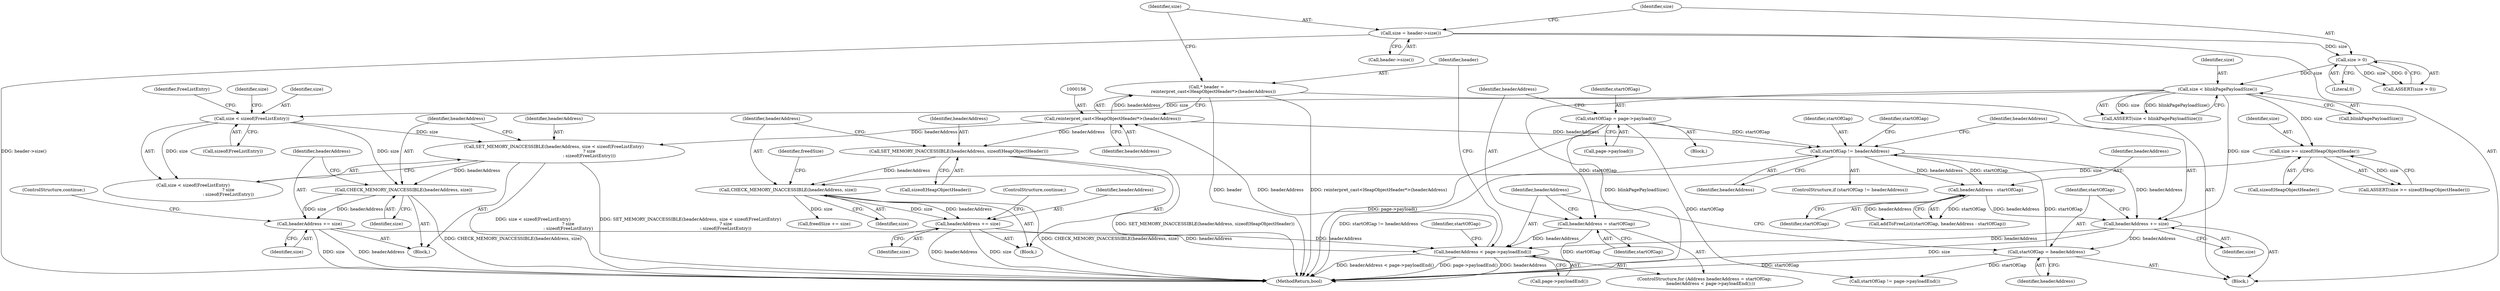 digraph "0_Chrome_0749ec24fae74ec32d0567eef0e5ec43c84dbcb9_3@pointer" {
"1000153" [label="(Call,* header =\n          reinterpret_cast<HeapObjectHeader*>(headerAddress))"];
"1000155" [label="(Call,reinterpret_cast<HeapObjectHeader*>(headerAddress))"];
"1000148" [label="(Call,headerAddress < page->payloadEnd())"];
"1000208" [label="(Call,headerAddress += size)"];
"1000205" [label="(Call,CHECK_MEMORY_INACCESSIBLE(headerAddress, size))"];
"1000195" [label="(Call,SET_MEMORY_INACCESSIBLE(headerAddress, size < sizeof(FreeListEntry)\n                                                   ? size\n                                                   : sizeof(FreeListEntry)))"];
"1000198" [label="(Call,size < sizeof(FreeListEntry))"];
"1000167" [label="(Call,size < blinkPagePayloadSize())"];
"1000163" [label="(Call,size > 0)"];
"1000159" [label="(Call,size = header->size())"];
"1000188" [label="(Call,headerAddress += size)"];
"1000182" [label="(Call,CHECK_MEMORY_INACCESSIBLE(headerAddress, size))"];
"1000178" [label="(Call,SET_MEMORY_INACCESSIBLE(headerAddress, sizeof(HeapObjectHeader)))"];
"1000174" [label="(Call,size >= sizeof(HeapObjectHeader))"];
"1000145" [label="(Call,headerAddress = startOfGap)"];
"1000140" [label="(Call,startOfGap = page->payload())"];
"1000222" [label="(Call,headerAddress += size)"];
"1000214" [label="(Call,startOfGap != headerAddress)"];
"1000225" [label="(Call,startOfGap = headerAddress)"];
"1000219" [label="(Call,headerAddress - startOfGap)"];
"1000197" [label="(Call,size < sizeof(FreeListEntry)\n                                                   ? size\n                                                   : sizeof(FreeListEntry))"];
"1000166" [label="(Call,ASSERT(size < blinkPagePayloadSize()))"];
"1000182" [label="(Call,CHECK_MEMORY_INACCESSIBLE(headerAddress, size))"];
"1000188" [label="(Call,headerAddress += size)"];
"1000175" [label="(Identifier,size)"];
"1000198" [label="(Call,size < sizeof(FreeListEntry))"];
"1000196" [label="(Identifier,headerAddress)"];
"1000224" [label="(Identifier,size)"];
"1000220" [label="(Identifier,headerAddress)"];
"1000221" [label="(Identifier,startOfGap)"];
"1000151" [label="(Block,)"];
"1000191" [label="(ControlStructure,continue;)"];
"1000186" [label="(Identifier,freedSize)"];
"1000143" [label="(ControlStructure,for (Address headerAddress = startOfGap;\n         headerAddress < page->payloadEnd();))"];
"1000194" [label="(Block,)"];
"1000167" [label="(Call,size < blinkPagePayloadSize())"];
"1000223" [label="(Identifier,headerAddress)"];
"1000215" [label="(Identifier,startOfGap)"];
"1000222" [label="(Call,headerAddress += size)"];
"1000180" [label="(Call,sizeof(HeapObjectHeader))"];
"1000155" [label="(Call,reinterpret_cast<HeapObjectHeader*>(headerAddress))"];
"1000157" [label="(Identifier,headerAddress)"];
"1000205" [label="(Call,CHECK_MEMORY_INACCESSIBLE(headerAddress, size))"];
"1000248" [label="(MethodReturn,bool)"];
"1000206" [label="(Identifier,headerAddress)"];
"1000204" [label="(Identifier,FreeListEntry)"];
"1000140" [label="(Call,startOfGap = page->payload())"];
"1000210" [label="(Identifier,size)"];
"1000165" [label="(Literal,0)"];
"1000189" [label="(Identifier,headerAddress)"];
"1000141" [label="(Identifier,startOfGap)"];
"1000213" [label="(ControlStructure,if (startOfGap != headerAddress))"];
"1000190" [label="(Identifier,size)"];
"1000161" [label="(Call,header->size())"];
"1000164" [label="(Identifier,size)"];
"1000184" [label="(Identifier,size)"];
"1000142" [label="(Call,page->payload())"];
"1000219" [label="(Call,headerAddress - startOfGap)"];
"1000148" [label="(Call,headerAddress < page->payloadEnd())"];
"1000214" [label="(Call,startOfGap != headerAddress)"];
"1000160" [label="(Identifier,size)"];
"1000169" [label="(Call,blinkPagePayloadSize())"];
"1000147" [label="(Identifier,startOfGap)"];
"1000200" [label="(Call,sizeof(FreeListEntry))"];
"1000138" [label="(Block,)"];
"1000230" [label="(Identifier,startOfGap)"];
"1000211" [label="(ControlStructure,continue;)"];
"1000183" [label="(Identifier,headerAddress)"];
"1000146" [label="(Identifier,headerAddress)"];
"1000153" [label="(Call,* header =\n          reinterpret_cast<HeapObjectHeader*>(headerAddress))"];
"1000178" [label="(Call,SET_MEMORY_INACCESSIBLE(headerAddress, sizeof(HeapObjectHeader)))"];
"1000229" [label="(Call,startOfGap != page->payloadEnd())"];
"1000217" [label="(Call,addToFreeList(startOfGap, headerAddress - startOfGap))"];
"1000207" [label="(Identifier,size)"];
"1000159" [label="(Call,size = header->size())"];
"1000162" [label="(Call,ASSERT(size > 0))"];
"1000168" [label="(Identifier,size)"];
"1000163" [label="(Call,size > 0)"];
"1000202" [label="(Identifier,size)"];
"1000225" [label="(Call,startOfGap = headerAddress)"];
"1000149" [label="(Identifier,headerAddress)"];
"1000195" [label="(Call,SET_MEMORY_INACCESSIBLE(headerAddress, size < sizeof(FreeListEntry)\n                                                   ? size\n                                                   : sizeof(FreeListEntry)))"];
"1000154" [label="(Identifier,header)"];
"1000179" [label="(Identifier,headerAddress)"];
"1000226" [label="(Identifier,startOfGap)"];
"1000176" [label="(Call,sizeof(HeapObjectHeader))"];
"1000174" [label="(Call,size >= sizeof(HeapObjectHeader))"];
"1000145" [label="(Call,headerAddress = startOfGap)"];
"1000173" [label="(Call,ASSERT(size >= sizeof(HeapObjectHeader)))"];
"1000209" [label="(Identifier,headerAddress)"];
"1000150" [label="(Call,page->payloadEnd())"];
"1000218" [label="(Identifier,startOfGap)"];
"1000172" [label="(Block,)"];
"1000208" [label="(Call,headerAddress += size)"];
"1000199" [label="(Identifier,size)"];
"1000185" [label="(Call,freedSize += size)"];
"1000216" [label="(Identifier,headerAddress)"];
"1000227" [label="(Identifier,headerAddress)"];
"1000153" -> "1000151"  [label="AST: "];
"1000153" -> "1000155"  [label="CFG: "];
"1000154" -> "1000153"  [label="AST: "];
"1000155" -> "1000153"  [label="AST: "];
"1000160" -> "1000153"  [label="CFG: "];
"1000153" -> "1000248"  [label="DDG: reinterpret_cast<HeapObjectHeader*>(headerAddress)"];
"1000153" -> "1000248"  [label="DDG: header"];
"1000155" -> "1000153"  [label="DDG: headerAddress"];
"1000155" -> "1000157"  [label="CFG: "];
"1000156" -> "1000155"  [label="AST: "];
"1000157" -> "1000155"  [label="AST: "];
"1000148" -> "1000155"  [label="DDG: headerAddress"];
"1000155" -> "1000178"  [label="DDG: headerAddress"];
"1000155" -> "1000195"  [label="DDG: headerAddress"];
"1000155" -> "1000214"  [label="DDG: headerAddress"];
"1000148" -> "1000143"  [label="AST: "];
"1000148" -> "1000150"  [label="CFG: "];
"1000149" -> "1000148"  [label="AST: "];
"1000150" -> "1000148"  [label="AST: "];
"1000154" -> "1000148"  [label="CFG: "];
"1000230" -> "1000148"  [label="CFG: "];
"1000148" -> "1000248"  [label="DDG: headerAddress"];
"1000148" -> "1000248"  [label="DDG: headerAddress < page->payloadEnd()"];
"1000148" -> "1000248"  [label="DDG: page->payloadEnd()"];
"1000208" -> "1000148"  [label="DDG: headerAddress"];
"1000188" -> "1000148"  [label="DDG: headerAddress"];
"1000145" -> "1000148"  [label="DDG: headerAddress"];
"1000222" -> "1000148"  [label="DDG: headerAddress"];
"1000208" -> "1000194"  [label="AST: "];
"1000208" -> "1000210"  [label="CFG: "];
"1000209" -> "1000208"  [label="AST: "];
"1000210" -> "1000208"  [label="AST: "];
"1000211" -> "1000208"  [label="CFG: "];
"1000208" -> "1000248"  [label="DDG: headerAddress"];
"1000208" -> "1000248"  [label="DDG: size"];
"1000205" -> "1000208"  [label="DDG: size"];
"1000205" -> "1000208"  [label="DDG: headerAddress"];
"1000205" -> "1000194"  [label="AST: "];
"1000205" -> "1000207"  [label="CFG: "];
"1000206" -> "1000205"  [label="AST: "];
"1000207" -> "1000205"  [label="AST: "];
"1000209" -> "1000205"  [label="CFG: "];
"1000205" -> "1000248"  [label="DDG: CHECK_MEMORY_INACCESSIBLE(headerAddress, size)"];
"1000195" -> "1000205"  [label="DDG: headerAddress"];
"1000198" -> "1000205"  [label="DDG: size"];
"1000195" -> "1000194"  [label="AST: "];
"1000195" -> "1000197"  [label="CFG: "];
"1000196" -> "1000195"  [label="AST: "];
"1000197" -> "1000195"  [label="AST: "];
"1000206" -> "1000195"  [label="CFG: "];
"1000195" -> "1000248"  [label="DDG: SET_MEMORY_INACCESSIBLE(headerAddress, size < sizeof(FreeListEntry)\n                                                   ? size\n                                                   : sizeof(FreeListEntry))"];
"1000195" -> "1000248"  [label="DDG: size < sizeof(FreeListEntry)\n                                                   ? size\n                                                   : sizeof(FreeListEntry)"];
"1000198" -> "1000195"  [label="DDG: size"];
"1000198" -> "1000197"  [label="AST: "];
"1000198" -> "1000200"  [label="CFG: "];
"1000199" -> "1000198"  [label="AST: "];
"1000200" -> "1000198"  [label="AST: "];
"1000202" -> "1000198"  [label="CFG: "];
"1000204" -> "1000198"  [label="CFG: "];
"1000167" -> "1000198"  [label="DDG: size"];
"1000198" -> "1000197"  [label="DDG: size"];
"1000167" -> "1000166"  [label="AST: "];
"1000167" -> "1000169"  [label="CFG: "];
"1000168" -> "1000167"  [label="AST: "];
"1000169" -> "1000167"  [label="AST: "];
"1000166" -> "1000167"  [label="CFG: "];
"1000167" -> "1000248"  [label="DDG: blinkPagePayloadSize()"];
"1000167" -> "1000166"  [label="DDG: size"];
"1000167" -> "1000166"  [label="DDG: blinkPagePayloadSize()"];
"1000163" -> "1000167"  [label="DDG: size"];
"1000167" -> "1000174"  [label="DDG: size"];
"1000167" -> "1000222"  [label="DDG: size"];
"1000163" -> "1000162"  [label="AST: "];
"1000163" -> "1000165"  [label="CFG: "];
"1000164" -> "1000163"  [label="AST: "];
"1000165" -> "1000163"  [label="AST: "];
"1000162" -> "1000163"  [label="CFG: "];
"1000163" -> "1000162"  [label="DDG: size"];
"1000163" -> "1000162"  [label="DDG: 0"];
"1000159" -> "1000163"  [label="DDG: size"];
"1000159" -> "1000151"  [label="AST: "];
"1000159" -> "1000161"  [label="CFG: "];
"1000160" -> "1000159"  [label="AST: "];
"1000161" -> "1000159"  [label="AST: "];
"1000164" -> "1000159"  [label="CFG: "];
"1000159" -> "1000248"  [label="DDG: header->size()"];
"1000188" -> "1000172"  [label="AST: "];
"1000188" -> "1000190"  [label="CFG: "];
"1000189" -> "1000188"  [label="AST: "];
"1000190" -> "1000188"  [label="AST: "];
"1000191" -> "1000188"  [label="CFG: "];
"1000188" -> "1000248"  [label="DDG: size"];
"1000188" -> "1000248"  [label="DDG: headerAddress"];
"1000182" -> "1000188"  [label="DDG: size"];
"1000182" -> "1000188"  [label="DDG: headerAddress"];
"1000182" -> "1000172"  [label="AST: "];
"1000182" -> "1000184"  [label="CFG: "];
"1000183" -> "1000182"  [label="AST: "];
"1000184" -> "1000182"  [label="AST: "];
"1000186" -> "1000182"  [label="CFG: "];
"1000182" -> "1000248"  [label="DDG: CHECK_MEMORY_INACCESSIBLE(headerAddress, size)"];
"1000178" -> "1000182"  [label="DDG: headerAddress"];
"1000174" -> "1000182"  [label="DDG: size"];
"1000182" -> "1000185"  [label="DDG: size"];
"1000178" -> "1000172"  [label="AST: "];
"1000178" -> "1000180"  [label="CFG: "];
"1000179" -> "1000178"  [label="AST: "];
"1000180" -> "1000178"  [label="AST: "];
"1000183" -> "1000178"  [label="CFG: "];
"1000178" -> "1000248"  [label="DDG: SET_MEMORY_INACCESSIBLE(headerAddress, sizeof(HeapObjectHeader))"];
"1000174" -> "1000173"  [label="AST: "];
"1000174" -> "1000176"  [label="CFG: "];
"1000175" -> "1000174"  [label="AST: "];
"1000176" -> "1000174"  [label="AST: "];
"1000173" -> "1000174"  [label="CFG: "];
"1000174" -> "1000173"  [label="DDG: size"];
"1000145" -> "1000143"  [label="AST: "];
"1000145" -> "1000147"  [label="CFG: "];
"1000146" -> "1000145"  [label="AST: "];
"1000147" -> "1000145"  [label="AST: "];
"1000149" -> "1000145"  [label="CFG: "];
"1000145" -> "1000248"  [label="DDG: startOfGap"];
"1000140" -> "1000145"  [label="DDG: startOfGap"];
"1000140" -> "1000138"  [label="AST: "];
"1000140" -> "1000142"  [label="CFG: "];
"1000141" -> "1000140"  [label="AST: "];
"1000142" -> "1000140"  [label="AST: "];
"1000146" -> "1000140"  [label="CFG: "];
"1000140" -> "1000248"  [label="DDG: page->payload()"];
"1000140" -> "1000214"  [label="DDG: startOfGap"];
"1000140" -> "1000229"  [label="DDG: startOfGap"];
"1000222" -> "1000151"  [label="AST: "];
"1000222" -> "1000224"  [label="CFG: "];
"1000223" -> "1000222"  [label="AST: "];
"1000224" -> "1000222"  [label="AST: "];
"1000226" -> "1000222"  [label="CFG: "];
"1000222" -> "1000248"  [label="DDG: size"];
"1000214" -> "1000222"  [label="DDG: headerAddress"];
"1000219" -> "1000222"  [label="DDG: headerAddress"];
"1000222" -> "1000225"  [label="DDG: headerAddress"];
"1000214" -> "1000213"  [label="AST: "];
"1000214" -> "1000216"  [label="CFG: "];
"1000215" -> "1000214"  [label="AST: "];
"1000216" -> "1000214"  [label="AST: "];
"1000218" -> "1000214"  [label="CFG: "];
"1000223" -> "1000214"  [label="CFG: "];
"1000214" -> "1000248"  [label="DDG: startOfGap != headerAddress"];
"1000225" -> "1000214"  [label="DDG: startOfGap"];
"1000214" -> "1000219"  [label="DDG: headerAddress"];
"1000214" -> "1000219"  [label="DDG: startOfGap"];
"1000225" -> "1000151"  [label="AST: "];
"1000225" -> "1000227"  [label="CFG: "];
"1000226" -> "1000225"  [label="AST: "];
"1000227" -> "1000225"  [label="AST: "];
"1000149" -> "1000225"  [label="CFG: "];
"1000225" -> "1000248"  [label="DDG: startOfGap"];
"1000225" -> "1000229"  [label="DDG: startOfGap"];
"1000219" -> "1000217"  [label="AST: "];
"1000219" -> "1000221"  [label="CFG: "];
"1000220" -> "1000219"  [label="AST: "];
"1000221" -> "1000219"  [label="AST: "];
"1000217" -> "1000219"  [label="CFG: "];
"1000219" -> "1000217"  [label="DDG: startOfGap"];
"1000219" -> "1000217"  [label="DDG: headerAddress"];
}
